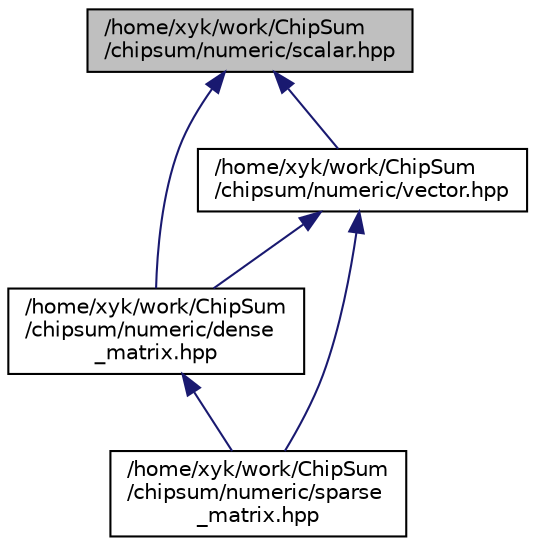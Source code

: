 digraph "/home/xyk/work/ChipSum/chipsum/numeric/scalar.hpp"
{
 // LATEX_PDF_SIZE
  edge [fontname="Helvetica",fontsize="10",labelfontname="Helvetica",labelfontsize="10"];
  node [fontname="Helvetica",fontsize="10",shape=record];
  Node1 [label="/home/xyk/work/ChipSum\l/chipsum/numeric/scalar.hpp",height=0.2,width=0.4,color="black", fillcolor="grey75", style="filled", fontcolor="black",tooltip="标量用户接口，主要是为了衔接类似点积一类 操作的Device端实现。"];
  Node1 -> Node2 [dir="back",color="midnightblue",fontsize="10",style="solid",fontname="Helvetica"];
  Node2 [label="/home/xyk/work/ChipSum\l/chipsum/numeric/vector.hpp",height=0.2,width=0.4,color="black", fillcolor="white", style="filled",URL="$vector_8hpp.html",tooltip="向量类用户接口"];
  Node2 -> Node3 [dir="back",color="midnightblue",fontsize="10",style="solid",fontname="Helvetica"];
  Node3 [label="/home/xyk/work/ChipSum\l/chipsum/numeric/dense\l_matrix.hpp",height=0.2,width=0.4,color="black", fillcolor="white", style="filled",URL="$dense__matrix_8hpp.html",tooltip="稠密矩阵用户接口"];
  Node3 -> Node4 [dir="back",color="midnightblue",fontsize="10",style="solid",fontname="Helvetica"];
  Node4 [label="/home/xyk/work/ChipSum\l/chipsum/numeric/sparse\l_matrix.hpp",height=0.2,width=0.4,color="black", fillcolor="white", style="filled",URL="$sparse__matrix_8hpp.html",tooltip="稀疏矩阵用户接口"];
  Node2 -> Node4 [dir="back",color="midnightblue",fontsize="10",style="solid",fontname="Helvetica"];
  Node1 -> Node3 [dir="back",color="midnightblue",fontsize="10",style="solid",fontname="Helvetica"];
}

